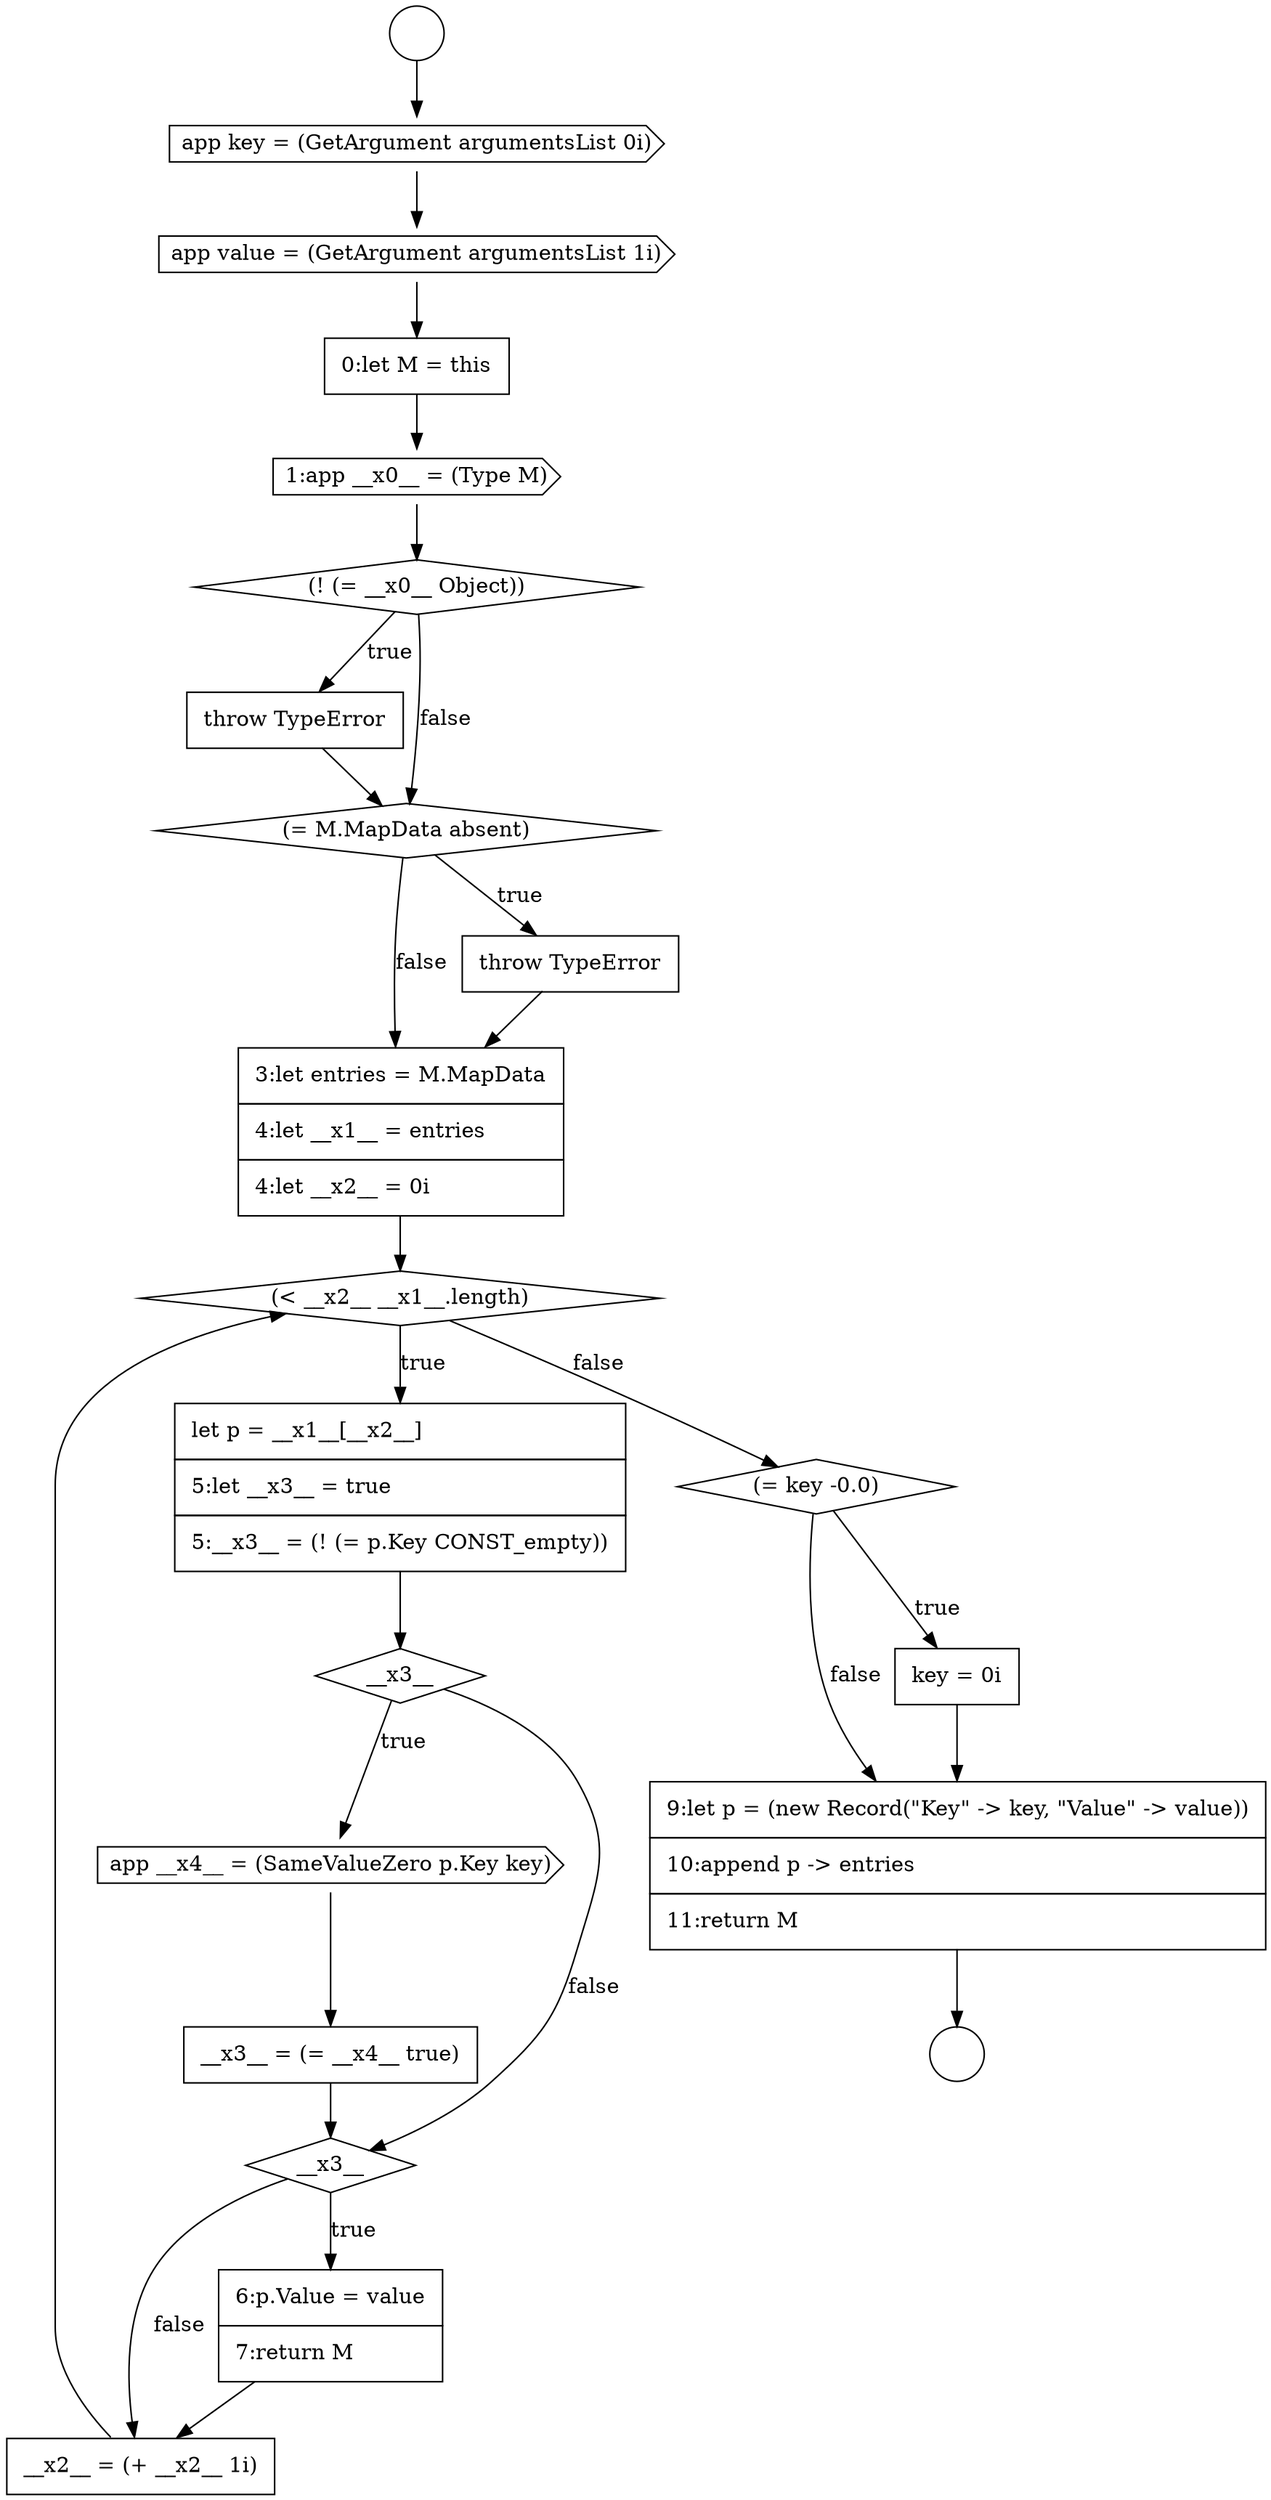 digraph {
  node15844 [shape=cds, label=<<font color="black">app value = (GetArgument argumentsList 1i)</font>> color="black" fillcolor="white" style=filled]
  node15859 [shape=none, margin=0, label=<<font color="black">
    <table border="0" cellborder="1" cellspacing="0" cellpadding="10">
      <tr><td align="left">__x2__ = (+ __x2__ 1i)</td></tr>
    </table>
  </font>> color="black" fillcolor="white" style=filled]
  node15848 [shape=none, margin=0, label=<<font color="black">
    <table border="0" cellborder="1" cellspacing="0" cellpadding="10">
      <tr><td align="left">throw TypeError</td></tr>
    </table>
  </font>> color="black" fillcolor="white" style=filled]
  node15851 [shape=none, margin=0, label=<<font color="black">
    <table border="0" cellborder="1" cellspacing="0" cellpadding="10">
      <tr><td align="left">3:let entries = M.MapData</td></tr>
      <tr><td align="left">4:let __x1__ = entries</td></tr>
      <tr><td align="left">4:let __x2__ = 0i</td></tr>
    </table>
  </font>> color="black" fillcolor="white" style=filled]
  node15856 [shape=none, margin=0, label=<<font color="black">
    <table border="0" cellborder="1" cellspacing="0" cellpadding="10">
      <tr><td align="left">__x3__ = (= __x4__ true)</td></tr>
    </table>
  </font>> color="black" fillcolor="white" style=filled]
  node15847 [shape=diamond, label=<<font color="black">(! (= __x0__ Object))</font>> color="black" fillcolor="white" style=filled]
  node15852 [shape=diamond, label=<<font color="black">(&lt; __x2__ __x1__.length)</font>> color="black" fillcolor="white" style=filled]
  node15862 [shape=none, margin=0, label=<<font color="black">
    <table border="0" cellborder="1" cellspacing="0" cellpadding="10">
      <tr><td align="left">9:let p = (new Record(&quot;Key&quot; -&gt; key, &quot;Value&quot; -&gt; value))</td></tr>
      <tr><td align="left">10:append p -&gt; entries</td></tr>
      <tr><td align="left">11:return M</td></tr>
    </table>
  </font>> color="black" fillcolor="white" style=filled]
  node15853 [shape=none, margin=0, label=<<font color="black">
    <table border="0" cellborder="1" cellspacing="0" cellpadding="10">
      <tr><td align="left">let p = __x1__[__x2__]</td></tr>
      <tr><td align="left">5:let __x3__ = true</td></tr>
      <tr><td align="left">5:__x3__ = (! (= p.Key CONST_empty))</td></tr>
    </table>
  </font>> color="black" fillcolor="white" style=filled]
  node15849 [shape=diamond, label=<<font color="black">(= M.MapData absent)</font>> color="black" fillcolor="white" style=filled]
  node15861 [shape=none, margin=0, label=<<font color="black">
    <table border="0" cellborder="1" cellspacing="0" cellpadding="10">
      <tr><td align="left">key = 0i</td></tr>
    </table>
  </font>> color="black" fillcolor="white" style=filled]
  node15846 [shape=cds, label=<<font color="black">1:app __x0__ = (Type M)</font>> color="black" fillcolor="white" style=filled]
  node15854 [shape=diamond, label=<<font color="black">__x3__</font>> color="black" fillcolor="white" style=filled]
  node15850 [shape=none, margin=0, label=<<font color="black">
    <table border="0" cellborder="1" cellspacing="0" cellpadding="10">
      <tr><td align="left">throw TypeError</td></tr>
    </table>
  </font>> color="black" fillcolor="white" style=filled]
  node15845 [shape=none, margin=0, label=<<font color="black">
    <table border="0" cellborder="1" cellspacing="0" cellpadding="10">
      <tr><td align="left">0:let M = this</td></tr>
    </table>
  </font>> color="black" fillcolor="white" style=filled]
  node15855 [shape=cds, label=<<font color="black">app __x4__ = (SameValueZero p.Key key)</font>> color="black" fillcolor="white" style=filled]
  node15843 [shape=cds, label=<<font color="black">app key = (GetArgument argumentsList 0i)</font>> color="black" fillcolor="white" style=filled]
  node15858 [shape=none, margin=0, label=<<font color="black">
    <table border="0" cellborder="1" cellspacing="0" cellpadding="10">
      <tr><td align="left">6:p.Value = value</td></tr>
      <tr><td align="left">7:return M</td></tr>
    </table>
  </font>> color="black" fillcolor="white" style=filled]
  node15842 [shape=circle label=" " color="black" fillcolor="white" style=filled]
  node15857 [shape=diamond, label=<<font color="black">__x3__</font>> color="black" fillcolor="white" style=filled]
  node15860 [shape=diamond, label=<<font color="black">(= key -0.0)</font>> color="black" fillcolor="white" style=filled]
  node15841 [shape=circle label=" " color="black" fillcolor="white" style=filled]
  node15844 -> node15845 [ color="black"]
  node15856 -> node15857 [ color="black"]
  node15851 -> node15852 [ color="black"]
  node15850 -> node15851 [ color="black"]
  node15862 -> node15842 [ color="black"]
  node15852 -> node15853 [label=<<font color="black">true</font>> color="black"]
  node15852 -> node15860 [label=<<font color="black">false</font>> color="black"]
  node15857 -> node15858 [label=<<font color="black">true</font>> color="black"]
  node15857 -> node15859 [label=<<font color="black">false</font>> color="black"]
  node15854 -> node15855 [label=<<font color="black">true</font>> color="black"]
  node15854 -> node15857 [label=<<font color="black">false</font>> color="black"]
  node15849 -> node15850 [label=<<font color="black">true</font>> color="black"]
  node15849 -> node15851 [label=<<font color="black">false</font>> color="black"]
  node15843 -> node15844 [ color="black"]
  node15859 -> node15852 [ color="black"]
  node15846 -> node15847 [ color="black"]
  node15861 -> node15862 [ color="black"]
  node15847 -> node15848 [label=<<font color="black">true</font>> color="black"]
  node15847 -> node15849 [label=<<font color="black">false</font>> color="black"]
  node15845 -> node15846 [ color="black"]
  node15860 -> node15861 [label=<<font color="black">true</font>> color="black"]
  node15860 -> node15862 [label=<<font color="black">false</font>> color="black"]
  node15841 -> node15843 [ color="black"]
  node15853 -> node15854 [ color="black"]
  node15848 -> node15849 [ color="black"]
  node15855 -> node15856 [ color="black"]
  node15858 -> node15859 [ color="black"]
}
